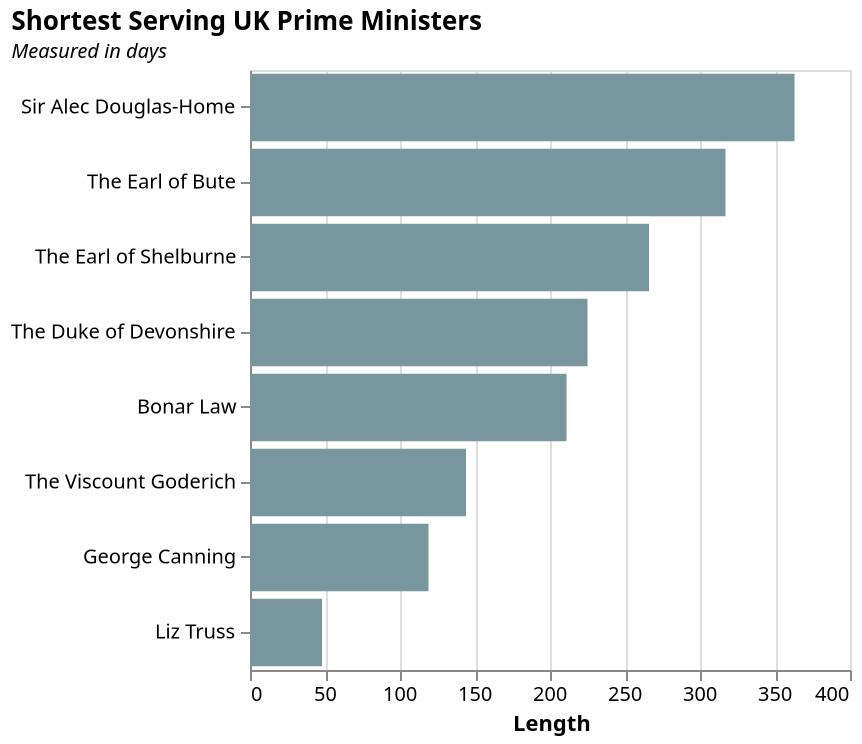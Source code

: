 {
  "$schema": "https://vega.github.io/schema/vega-lite/v5.json",
  "description": "A simple bar chart with embedded data.",
  "title": {
    "text": "Shortest Serving UK Prime Ministers ",
    "subtitle": "Measured in days",
    "subtitleFontStyle": "italic",
    "subtitleFontSize": 10,
    "anchor": "start",
    "color": "black"
  },
  "height": 300,
  "width": 300,
  "data": {
    "values": [
      {
        "Prime Minister": "Sir Alec Douglas-Home",
        "Tenure length": "363\u00a0days",
        "Length": 363
      },
      {
        "Prime Minister": "The Earl of Bute",
        "Tenure length": "317\u00a0days",
        "Length": 317
      },
      {
        "Prime Minister": "The Earl of Shelburne",
        "Tenure length": "266\u00a0days",
        "Length": 266
      },
      {
        "Prime Minister": "The Duke of Devonshire",
        "Tenure length": "225\u00a0days",
        "Length": 225
      },
      {
        "Prime Minister": "Bonar Law",
        "Tenure length": "211\u00a0days",
        "Length": 211
      },
      {
        "Prime Minister": "The Viscount Goderich",
        "Tenure length": "144\u00a0days",
        "Length": 144
      },
      {
        "Prime Minister": "George Canning",
        "Tenure length": "119\u00a0days",
        "Length": 119
      },
      {
        "Prime Minister": "Liz Truss",
        "Tenure length": "48\u00a0days",
        "Length": 48
      }
    ]
  },
  "mark": {
    "type": "bar",
    "color": "#78969d"
  },
  "encoding": {
    "y": {
      "field": "Prime Minister",
      "type": "nominal",
      "sort": "-x",
      "axis": {
        "labelAngle": 0,
        "title": null
      }
    },
    "x": {
      "field": "Length",
      "type": "quantitative",
      "title": "Length"
    }
  }
}